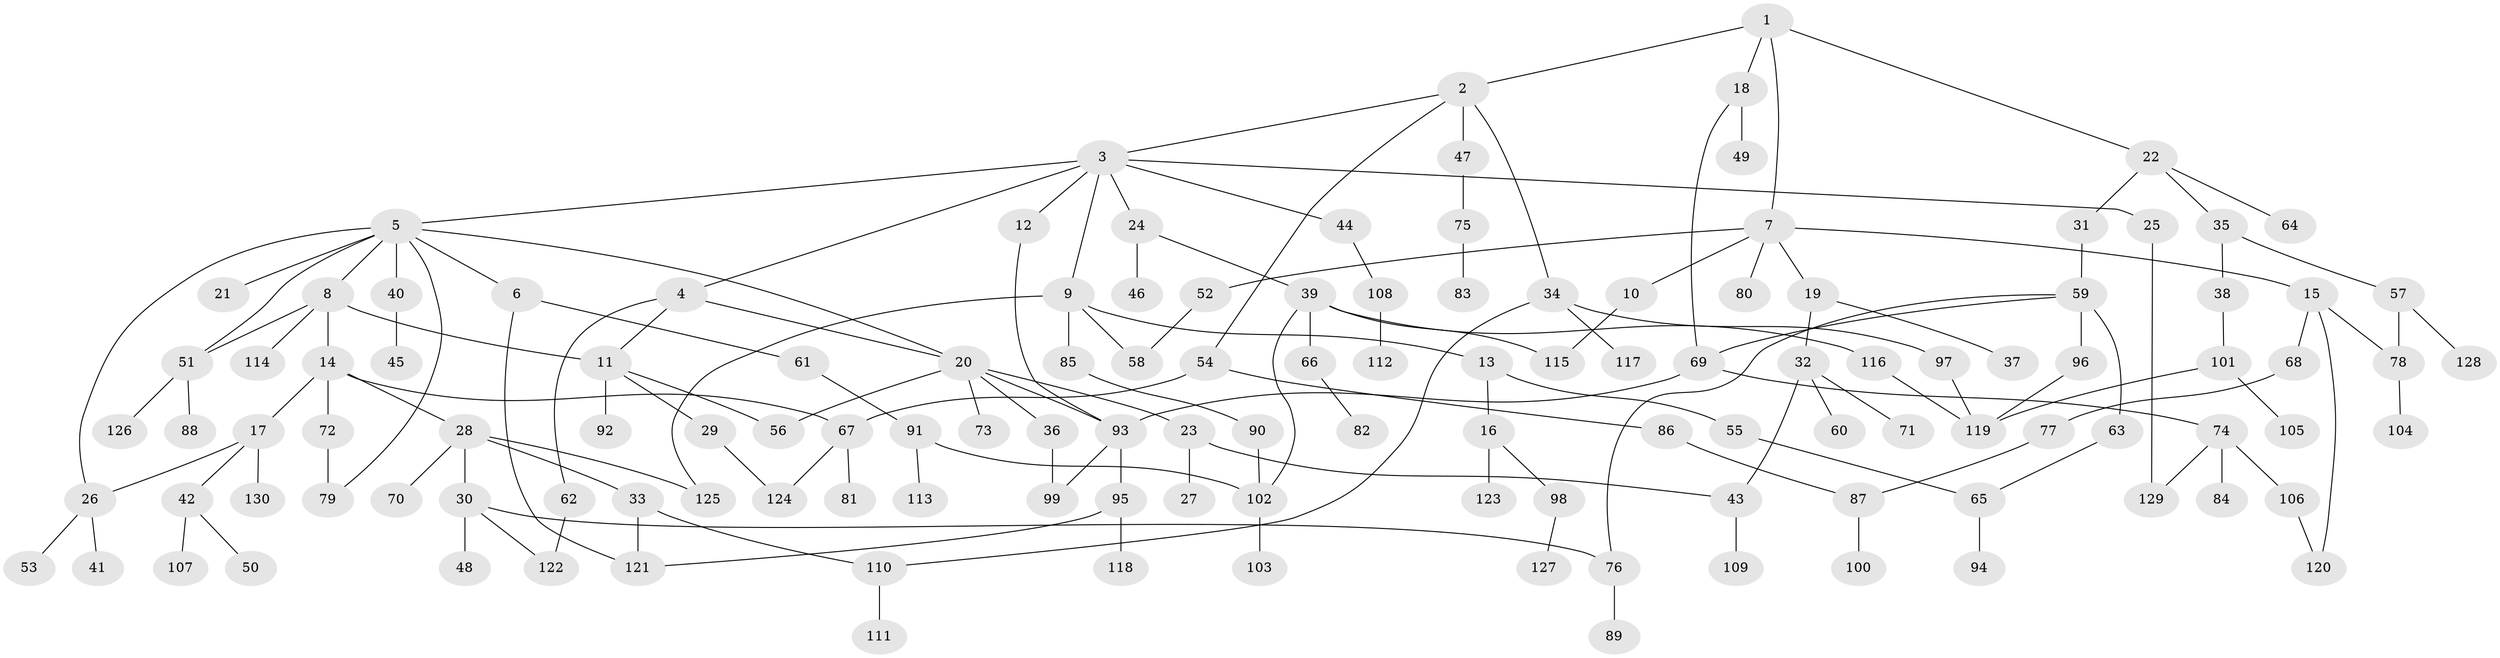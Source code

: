 // Generated by graph-tools (version 1.1) at 2025/01/03/09/25 03:01:04]
// undirected, 130 vertices, 160 edges
graph export_dot {
graph [start="1"]
  node [color=gray90,style=filled];
  1;
  2;
  3;
  4;
  5;
  6;
  7;
  8;
  9;
  10;
  11;
  12;
  13;
  14;
  15;
  16;
  17;
  18;
  19;
  20;
  21;
  22;
  23;
  24;
  25;
  26;
  27;
  28;
  29;
  30;
  31;
  32;
  33;
  34;
  35;
  36;
  37;
  38;
  39;
  40;
  41;
  42;
  43;
  44;
  45;
  46;
  47;
  48;
  49;
  50;
  51;
  52;
  53;
  54;
  55;
  56;
  57;
  58;
  59;
  60;
  61;
  62;
  63;
  64;
  65;
  66;
  67;
  68;
  69;
  70;
  71;
  72;
  73;
  74;
  75;
  76;
  77;
  78;
  79;
  80;
  81;
  82;
  83;
  84;
  85;
  86;
  87;
  88;
  89;
  90;
  91;
  92;
  93;
  94;
  95;
  96;
  97;
  98;
  99;
  100;
  101;
  102;
  103;
  104;
  105;
  106;
  107;
  108;
  109;
  110;
  111;
  112;
  113;
  114;
  115;
  116;
  117;
  118;
  119;
  120;
  121;
  122;
  123;
  124;
  125;
  126;
  127;
  128;
  129;
  130;
  1 -- 2;
  1 -- 7;
  1 -- 18;
  1 -- 22;
  2 -- 3;
  2 -- 34;
  2 -- 47;
  2 -- 54;
  3 -- 4;
  3 -- 5;
  3 -- 9;
  3 -- 12;
  3 -- 24;
  3 -- 25;
  3 -- 44;
  4 -- 20;
  4 -- 62;
  4 -- 11;
  5 -- 6;
  5 -- 8;
  5 -- 21;
  5 -- 26;
  5 -- 40;
  5 -- 51;
  5 -- 20;
  5 -- 79;
  6 -- 61;
  6 -- 121;
  7 -- 10;
  7 -- 15;
  7 -- 19;
  7 -- 52;
  7 -- 80;
  8 -- 11;
  8 -- 14;
  8 -- 114;
  8 -- 51;
  9 -- 13;
  9 -- 85;
  9 -- 58;
  9 -- 125;
  10 -- 115;
  11 -- 29;
  11 -- 92;
  11 -- 56;
  12 -- 93;
  13 -- 16;
  13 -- 55;
  14 -- 17;
  14 -- 28;
  14 -- 72;
  14 -- 67;
  15 -- 68;
  15 -- 120;
  15 -- 78;
  16 -- 98;
  16 -- 123;
  17 -- 42;
  17 -- 130;
  17 -- 26;
  18 -- 49;
  18 -- 69;
  19 -- 32;
  19 -- 37;
  20 -- 23;
  20 -- 36;
  20 -- 56;
  20 -- 73;
  20 -- 93;
  22 -- 31;
  22 -- 35;
  22 -- 64;
  23 -- 27;
  23 -- 43;
  24 -- 39;
  24 -- 46;
  25 -- 129;
  26 -- 41;
  26 -- 53;
  28 -- 30;
  28 -- 33;
  28 -- 70;
  28 -- 125;
  29 -- 124;
  30 -- 48;
  30 -- 122;
  30 -- 76;
  31 -- 59;
  32 -- 60;
  32 -- 71;
  32 -- 43;
  33 -- 121;
  33 -- 110;
  34 -- 97;
  34 -- 110;
  34 -- 117;
  35 -- 38;
  35 -- 57;
  36 -- 99;
  38 -- 101;
  39 -- 66;
  39 -- 115;
  39 -- 116;
  39 -- 102;
  40 -- 45;
  42 -- 50;
  42 -- 107;
  43 -- 109;
  44 -- 108;
  47 -- 75;
  51 -- 88;
  51 -- 126;
  52 -- 58;
  54 -- 67;
  54 -- 86;
  55 -- 65;
  57 -- 78;
  57 -- 128;
  59 -- 63;
  59 -- 76;
  59 -- 96;
  59 -- 69;
  61 -- 91;
  62 -- 122;
  63 -- 65;
  65 -- 94;
  66 -- 82;
  67 -- 81;
  67 -- 124;
  68 -- 77;
  69 -- 74;
  69 -- 93;
  72 -- 79;
  74 -- 84;
  74 -- 106;
  74 -- 129;
  75 -- 83;
  76 -- 89;
  77 -- 87;
  78 -- 104;
  85 -- 90;
  86 -- 87;
  87 -- 100;
  90 -- 102;
  91 -- 102;
  91 -- 113;
  93 -- 95;
  93 -- 99;
  95 -- 118;
  95 -- 121;
  96 -- 119;
  97 -- 119;
  98 -- 127;
  101 -- 105;
  101 -- 119;
  102 -- 103;
  106 -- 120;
  108 -- 112;
  110 -- 111;
  116 -- 119;
}
